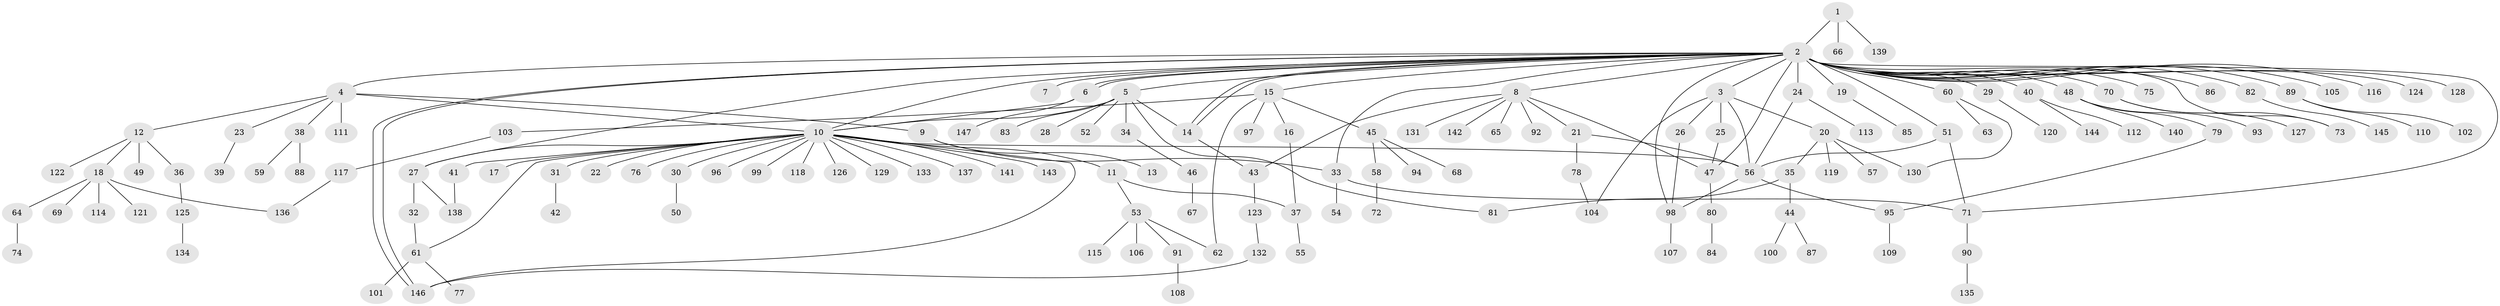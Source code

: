 // Generated by graph-tools (version 1.1) at 2025/01/03/09/25 03:01:52]
// undirected, 147 vertices, 178 edges
graph export_dot {
graph [start="1"]
  node [color=gray90,style=filled];
  1;
  2;
  3;
  4;
  5;
  6;
  7;
  8;
  9;
  10;
  11;
  12;
  13;
  14;
  15;
  16;
  17;
  18;
  19;
  20;
  21;
  22;
  23;
  24;
  25;
  26;
  27;
  28;
  29;
  30;
  31;
  32;
  33;
  34;
  35;
  36;
  37;
  38;
  39;
  40;
  41;
  42;
  43;
  44;
  45;
  46;
  47;
  48;
  49;
  50;
  51;
  52;
  53;
  54;
  55;
  56;
  57;
  58;
  59;
  60;
  61;
  62;
  63;
  64;
  65;
  66;
  67;
  68;
  69;
  70;
  71;
  72;
  73;
  74;
  75;
  76;
  77;
  78;
  79;
  80;
  81;
  82;
  83;
  84;
  85;
  86;
  87;
  88;
  89;
  90;
  91;
  92;
  93;
  94;
  95;
  96;
  97;
  98;
  99;
  100;
  101;
  102;
  103;
  104;
  105;
  106;
  107;
  108;
  109;
  110;
  111;
  112;
  113;
  114;
  115;
  116;
  117;
  118;
  119;
  120;
  121;
  122;
  123;
  124;
  125;
  126;
  127;
  128;
  129;
  130;
  131;
  132;
  133;
  134;
  135;
  136;
  137;
  138;
  139;
  140;
  141;
  142;
  143;
  144;
  145;
  146;
  147;
  1 -- 2;
  1 -- 66;
  1 -- 139;
  2 -- 3;
  2 -- 4;
  2 -- 5;
  2 -- 6;
  2 -- 6;
  2 -- 7;
  2 -- 8;
  2 -- 10;
  2 -- 14;
  2 -- 14;
  2 -- 15;
  2 -- 19;
  2 -- 24;
  2 -- 27;
  2 -- 29;
  2 -- 33;
  2 -- 40;
  2 -- 47;
  2 -- 48;
  2 -- 51;
  2 -- 60;
  2 -- 70;
  2 -- 71;
  2 -- 73;
  2 -- 75;
  2 -- 82;
  2 -- 86;
  2 -- 89;
  2 -- 98;
  2 -- 105;
  2 -- 116;
  2 -- 124;
  2 -- 128;
  2 -- 146;
  2 -- 146;
  3 -- 20;
  3 -- 25;
  3 -- 26;
  3 -- 56;
  3 -- 104;
  4 -- 9;
  4 -- 10;
  4 -- 12;
  4 -- 23;
  4 -- 38;
  4 -- 111;
  5 -- 10;
  5 -- 14;
  5 -- 28;
  5 -- 34;
  5 -- 52;
  5 -- 81;
  5 -- 83;
  6 -- 10;
  6 -- 147;
  8 -- 21;
  8 -- 43;
  8 -- 47;
  8 -- 65;
  8 -- 92;
  8 -- 131;
  8 -- 142;
  9 -- 13;
  9 -- 33;
  10 -- 11;
  10 -- 17;
  10 -- 22;
  10 -- 27;
  10 -- 30;
  10 -- 31;
  10 -- 41;
  10 -- 56;
  10 -- 61;
  10 -- 76;
  10 -- 96;
  10 -- 99;
  10 -- 118;
  10 -- 126;
  10 -- 129;
  10 -- 133;
  10 -- 137;
  10 -- 141;
  10 -- 143;
  10 -- 146;
  11 -- 37;
  11 -- 53;
  12 -- 18;
  12 -- 36;
  12 -- 49;
  12 -- 122;
  14 -- 43;
  15 -- 16;
  15 -- 45;
  15 -- 62;
  15 -- 97;
  15 -- 103;
  16 -- 37;
  18 -- 64;
  18 -- 69;
  18 -- 114;
  18 -- 121;
  18 -- 136;
  19 -- 85;
  20 -- 35;
  20 -- 57;
  20 -- 119;
  20 -- 130;
  21 -- 56;
  21 -- 78;
  23 -- 39;
  24 -- 56;
  24 -- 113;
  25 -- 47;
  26 -- 98;
  27 -- 32;
  27 -- 138;
  29 -- 120;
  30 -- 50;
  31 -- 42;
  32 -- 61;
  33 -- 54;
  33 -- 71;
  34 -- 46;
  35 -- 44;
  35 -- 81;
  36 -- 125;
  37 -- 55;
  38 -- 59;
  38 -- 88;
  40 -- 112;
  40 -- 144;
  41 -- 138;
  43 -- 123;
  44 -- 87;
  44 -- 100;
  45 -- 58;
  45 -- 68;
  45 -- 94;
  46 -- 67;
  47 -- 80;
  48 -- 79;
  48 -- 93;
  48 -- 140;
  51 -- 56;
  51 -- 71;
  53 -- 62;
  53 -- 91;
  53 -- 106;
  53 -- 115;
  56 -- 95;
  56 -- 98;
  58 -- 72;
  60 -- 63;
  60 -- 130;
  61 -- 77;
  61 -- 101;
  64 -- 74;
  70 -- 73;
  70 -- 127;
  71 -- 90;
  78 -- 104;
  79 -- 95;
  80 -- 84;
  82 -- 145;
  89 -- 102;
  89 -- 110;
  90 -- 135;
  91 -- 108;
  95 -- 109;
  98 -- 107;
  103 -- 117;
  117 -- 136;
  123 -- 132;
  125 -- 134;
  132 -- 146;
}
